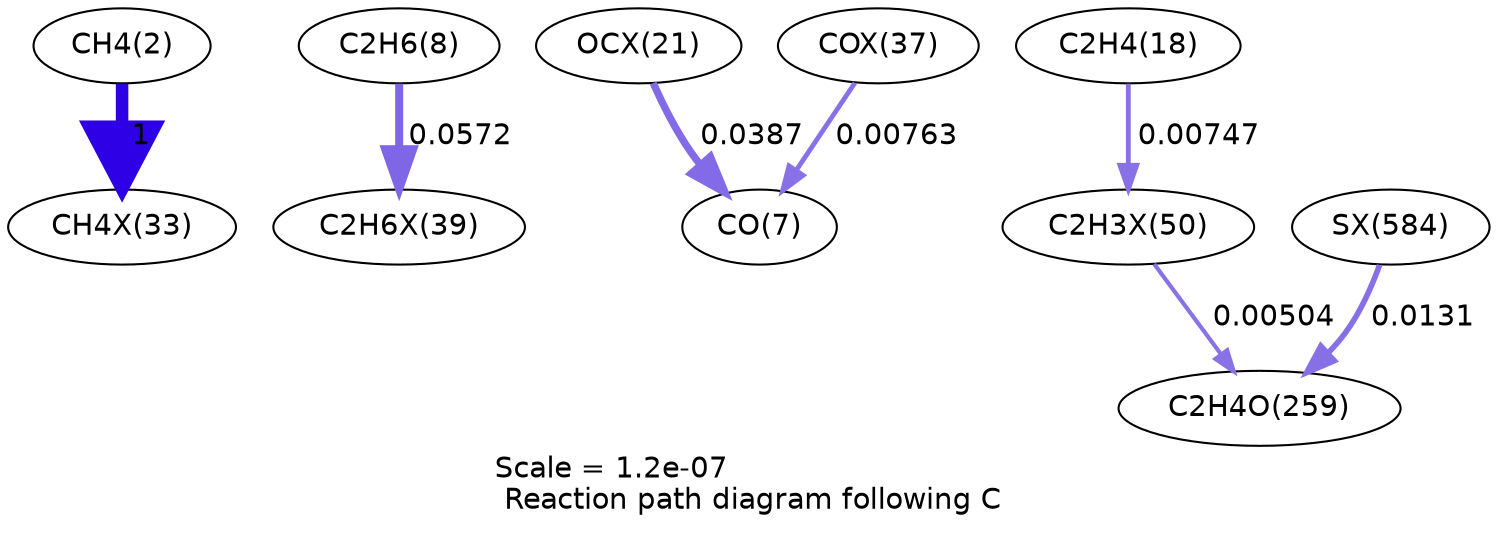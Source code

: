 digraph reaction_paths {
center=1;
s4 -> s62[fontname="Helvetica", penwidth=6, arrowsize=3, color="0.7, 1.5, 0.9"
, label=" 1"];
s10 -> s68[fontname="Helvetica", penwidth=3.84, arrowsize=1.92, color="0.7, 0.557, 0.9"
, label=" 0.0572"];
s55 -> s9[fontname="Helvetica", penwidth=3.54, arrowsize=1.77, color="0.7, 0.539, 0.9"
, label=" 0.0387"];
s66 -> s9[fontname="Helvetica", penwidth=2.32, arrowsize=1.16, color="0.7, 0.508, 0.9"
, label=" 0.00763"];
s20 -> s76[fontname="Helvetica", penwidth=2.3, arrowsize=1.15, color="0.7, 0.507, 0.9"
, label=" 0.00747"];
s76 -> s41[fontname="Helvetica", penwidth=2.01, arrowsize=1, color="0.7, 0.505, 0.9"
, label=" 0.00504"];
s119 -> s41[fontname="Helvetica", penwidth=2.72, arrowsize=1.36, color="0.7, 0.513, 0.9"
, label=" 0.0131"];
s4 [ fontname="Helvetica", label="CH4(2)"];
s9 [ fontname="Helvetica", label="CO(7)"];
s10 [ fontname="Helvetica", label="C2H6(8)"];
s20 [ fontname="Helvetica", label="C2H4(18)"];
s41 [ fontname="Helvetica", label="C2H4O(259)"];
s55 [ fontname="Helvetica", label="OCX(21)"];
s62 [ fontname="Helvetica", label="CH4X(33)"];
s66 [ fontname="Helvetica", label="COX(37)"];
s68 [ fontname="Helvetica", label="C2H6X(39)"];
s76 [ fontname="Helvetica", label="C2H3X(50)"];
s119 [ fontname="Helvetica", label="SX(584)"];
 label = "Scale = 1.2e-07\l Reaction path diagram following C";
 fontname = "Helvetica";
}

